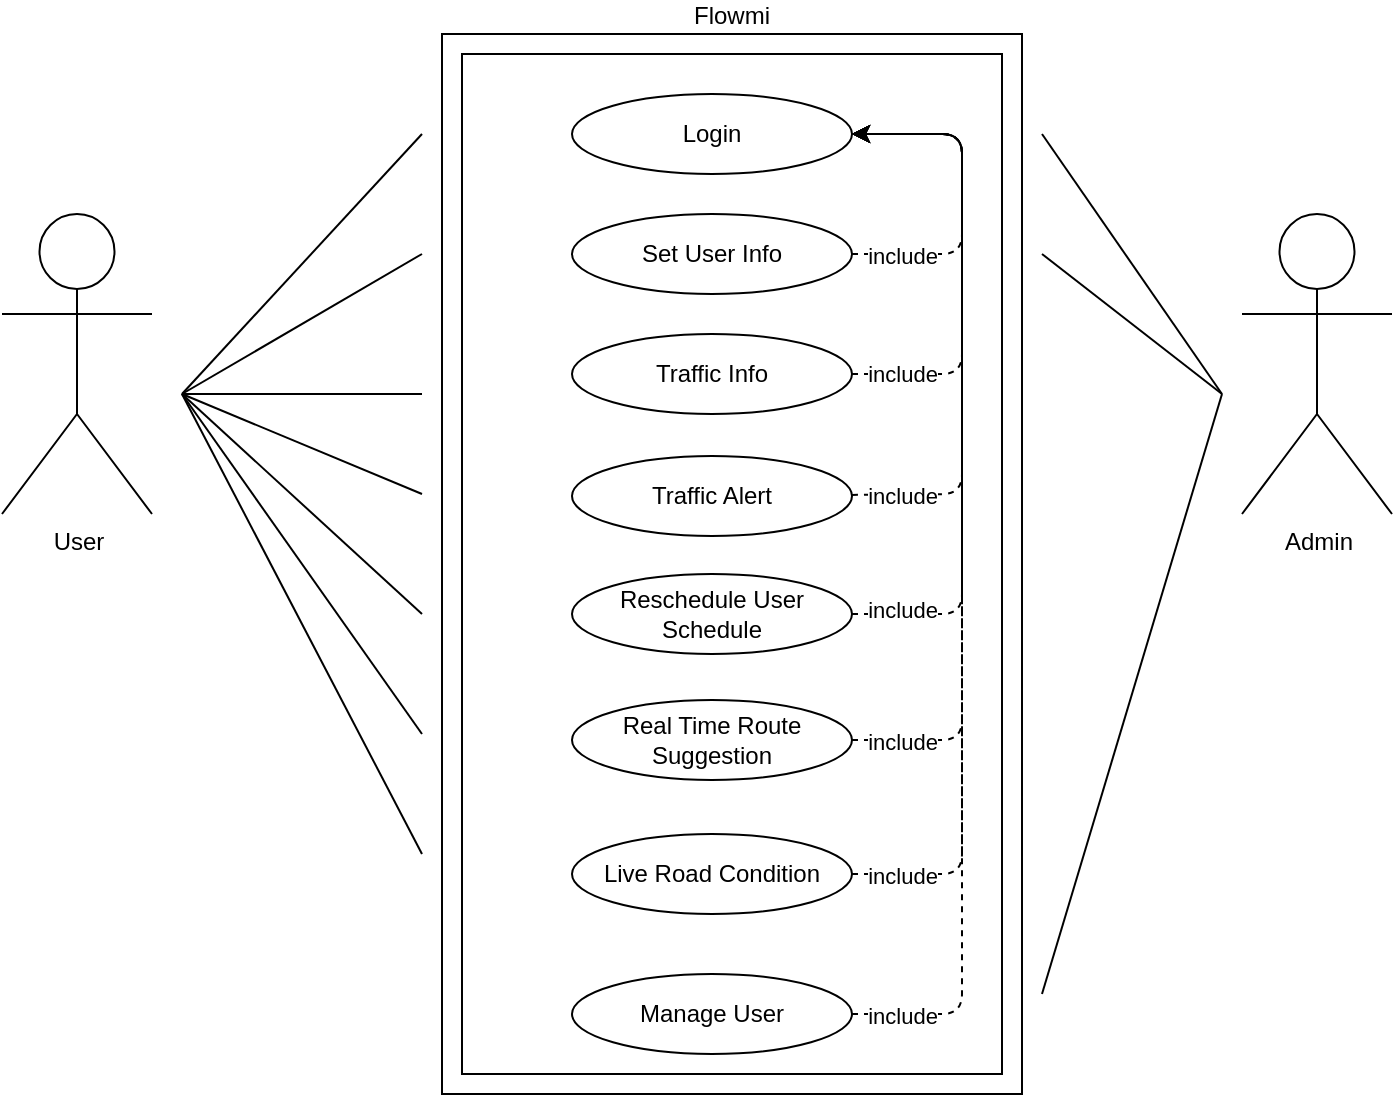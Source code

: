 <mxfile>
    <diagram id="DL5GCDiYjzgGu0tO9dvJ" name="Page-1">
        <mxGraphModel dx="894" dy="467" grid="1" gridSize="10" guides="1" tooltips="1" connect="1" arrows="1" fold="1" page="1" pageScale="1" pageWidth="850" pageHeight="1100" math="0" shadow="0">
            <root>
                <mxCell id="0"/>
                <mxCell id="1" parent="0"/>
                <mxCell id="2" value="User" style="shape=umlActor;verticalLabelPosition=bottom;verticalAlign=top;html=1;" parent="1" vertex="1">
                    <mxGeometry x="110" y="290" width="75" height="150" as="geometry"/>
                </mxCell>
                <mxCell id="3" value="Flowmi" style="verticalLabelPosition=top;verticalAlign=bottom;html=1;shape=mxgraph.basic.frame;dx=10;whiteSpace=wrap;labelPosition=center;align=center;" parent="1" vertex="1">
                    <mxGeometry x="330" y="200" width="290" height="530" as="geometry"/>
                </mxCell>
                <mxCell id="4" value="Login" style="ellipse;whiteSpace=wrap;html=1;" parent="1" vertex="1">
                    <mxGeometry x="395" y="230" width="140" height="40" as="geometry"/>
                </mxCell>
                <mxCell id="5" style="edgeStyle=none;html=1;entryX=1;entryY=0.5;entryDx=0;entryDy=0;dashed=1;" parent="1" source="7" target="4" edge="1">
                    <mxGeometry relative="1" as="geometry">
                        <Array as="points">
                            <mxPoint x="590" y="310"/>
                            <mxPoint x="590" y="250"/>
                        </Array>
                    </mxGeometry>
                </mxCell>
                <mxCell id="6" value="include" style="edgeLabel;html=1;align=center;verticalAlign=middle;resizable=0;points=[];" parent="5" vertex="1" connectable="0">
                    <mxGeometry x="-0.133" relative="1" as="geometry">
                        <mxPoint x="-30" y="19" as="offset"/>
                    </mxGeometry>
                </mxCell>
                <mxCell id="7" value="Set User Info" style="ellipse;whiteSpace=wrap;html=1;" parent="1" vertex="1">
                    <mxGeometry x="395" y="290" width="140" height="40" as="geometry"/>
                </mxCell>
                <mxCell id="8" style="edgeStyle=none;html=1;entryX=1;entryY=0.5;entryDx=0;entryDy=0;dashed=1;" parent="1" source="10" target="4" edge="1">
                    <mxGeometry relative="1" as="geometry">
                        <Array as="points">
                            <mxPoint x="590" y="370"/>
                            <mxPoint x="590" y="310"/>
                            <mxPoint x="590" y="250"/>
                        </Array>
                    </mxGeometry>
                </mxCell>
                <mxCell id="9" value="include" style="edgeLabel;html=1;align=center;verticalAlign=middle;resizable=0;points=[];" parent="8" vertex="1" connectable="0">
                    <mxGeometry x="0.227" y="2" relative="1" as="geometry">
                        <mxPoint x="-28" y="86" as="offset"/>
                    </mxGeometry>
                </mxCell>
                <mxCell id="10" value="Traffic Info" style="ellipse;whiteSpace=wrap;html=1;" parent="1" vertex="1">
                    <mxGeometry x="395" y="350" width="140" height="40" as="geometry"/>
                </mxCell>
                <mxCell id="11" value="Reschedule User Schedule" style="ellipse;whiteSpace=wrap;html=1;" parent="1" vertex="1">
                    <mxGeometry x="395" y="470" width="140" height="40" as="geometry"/>
                </mxCell>
                <mxCell id="12" style="edgeStyle=none;html=1;dashed=1;exitX=1;exitY=0.5;exitDx=0;exitDy=0;" parent="1" source="14" edge="1">
                    <mxGeometry relative="1" as="geometry">
                        <Array as="points">
                            <mxPoint x="590" y="553"/>
                            <mxPoint x="590" y="250"/>
                        </Array>
                        <mxPoint x="535" y="250" as="targetPoint"/>
                    </mxGeometry>
                </mxCell>
                <mxCell id="13" value="include" style="edgeLabel;html=1;align=center;verticalAlign=middle;resizable=0;points=[];" parent="12" vertex="1" connectable="0">
                    <mxGeometry x="0.315" relative="1" as="geometry">
                        <mxPoint x="-30" y="217" as="offset"/>
                    </mxGeometry>
                </mxCell>
                <mxCell id="14" value="Real Time Route Suggestion" style="ellipse;whiteSpace=wrap;html=1;" parent="1" vertex="1">
                    <mxGeometry x="395" y="533" width="140" height="40" as="geometry"/>
                </mxCell>
                <mxCell id="15" value="" style="endArrow=none;startArrow=none;endFill=0;startFill=0;endSize=8;html=1;verticalAlign=bottom;labelBackgroundColor=none;strokeWidth=1;" parent="1" edge="1">
                    <mxGeometry width="160" relative="1" as="geometry">
                        <mxPoint x="200" y="380" as="sourcePoint"/>
                        <mxPoint x="320" y="380" as="targetPoint"/>
                    </mxGeometry>
                </mxCell>
                <mxCell id="16" value="" style="endArrow=none;startArrow=none;endFill=0;startFill=0;endSize=8;html=1;verticalAlign=bottom;labelBackgroundColor=none;strokeWidth=1;" parent="1" edge="1">
                    <mxGeometry width="160" relative="1" as="geometry">
                        <mxPoint x="200" y="380" as="sourcePoint"/>
                        <mxPoint x="320" y="250" as="targetPoint"/>
                    </mxGeometry>
                </mxCell>
                <mxCell id="17" value="" style="endArrow=none;startArrow=none;endFill=0;startFill=0;endSize=8;html=1;verticalAlign=bottom;labelBackgroundColor=none;strokeWidth=1;" parent="1" edge="1">
                    <mxGeometry width="160" relative="1" as="geometry">
                        <mxPoint x="200" y="380" as="sourcePoint"/>
                        <mxPoint x="320" y="310" as="targetPoint"/>
                    </mxGeometry>
                </mxCell>
                <mxCell id="18" value="" style="endArrow=none;startArrow=none;endFill=0;startFill=0;endSize=8;html=1;verticalAlign=bottom;labelBackgroundColor=none;strokeWidth=1;" parent="1" edge="1">
                    <mxGeometry width="160" relative="1" as="geometry">
                        <mxPoint x="200" y="380" as="sourcePoint"/>
                        <mxPoint x="320" y="430" as="targetPoint"/>
                    </mxGeometry>
                </mxCell>
                <mxCell id="19" value="" style="endArrow=none;startArrow=none;endFill=0;startFill=0;endSize=8;html=1;verticalAlign=bottom;labelBackgroundColor=none;strokeWidth=1;" parent="1" edge="1">
                    <mxGeometry width="160" relative="1" as="geometry">
                        <mxPoint x="200" y="380" as="sourcePoint"/>
                        <mxPoint x="320" y="490" as="targetPoint"/>
                    </mxGeometry>
                </mxCell>
                <mxCell id="20" style="edgeStyle=none;html=1;entryX=1;entryY=0.5;entryDx=0;entryDy=0;dashed=1;" parent="1" source="24" target="4" edge="1">
                    <mxGeometry relative="1" as="geometry">
                        <Array as="points">
                            <mxPoint x="590" y="430"/>
                            <mxPoint x="590" y="250"/>
                        </Array>
                    </mxGeometry>
                </mxCell>
                <mxCell id="21" value="include" style="edgeLabel;html=1;align=center;verticalAlign=middle;resizable=0;points=[];" parent="20" vertex="1" connectable="0">
                    <mxGeometry x="0.152" relative="1" as="geometry">
                        <mxPoint x="-30" y="113" as="offset"/>
                    </mxGeometry>
                </mxCell>
                <mxCell id="24" value="Traffic Alert" style="ellipse;whiteSpace=wrap;html=1;" parent="1" vertex="1">
                    <mxGeometry x="395" y="411" width="140" height="40" as="geometry"/>
                </mxCell>
                <mxCell id="25" value="" style="endArrow=none;startArrow=none;endFill=0;startFill=0;endSize=8;html=1;verticalAlign=bottom;labelBackgroundColor=none;strokeWidth=1;" parent="1" edge="1">
                    <mxGeometry width="160" relative="1" as="geometry">
                        <mxPoint x="200" y="380" as="sourcePoint"/>
                        <mxPoint x="320" y="550" as="targetPoint"/>
                    </mxGeometry>
                </mxCell>
                <mxCell id="26" value="Live Road Condition" style="ellipse;whiteSpace=wrap;html=1;" parent="1" vertex="1">
                    <mxGeometry x="395" y="600" width="140" height="40" as="geometry"/>
                </mxCell>
                <mxCell id="27" value="Manage User" style="ellipse;whiteSpace=wrap;html=1;" parent="1" vertex="1">
                    <mxGeometry x="395" y="670" width="140" height="40" as="geometry"/>
                </mxCell>
                <mxCell id="28" style="edgeStyle=none;html=1;entryX=1;entryY=0.5;entryDx=0;entryDy=0;dashed=1;exitX=1;exitY=0.5;exitDx=0;exitDy=0;" parent="1" source="26" target="4" edge="1">
                    <mxGeometry relative="1" as="geometry">
                        <Array as="points">
                            <mxPoint x="590" y="620"/>
                            <mxPoint x="590" y="250"/>
                        </Array>
                        <mxPoint x="544.71" y="561.181" as="sourcePoint"/>
                        <mxPoint x="545" y="441" as="targetPoint"/>
                    </mxGeometry>
                </mxCell>
                <mxCell id="29" value="include" style="edgeLabel;html=1;align=center;verticalAlign=middle;resizable=0;points=[];" parent="28" vertex="1" connectable="0">
                    <mxGeometry x="0.315" relative="1" as="geometry">
                        <mxPoint x="-30" y="261" as="offset"/>
                    </mxGeometry>
                </mxCell>
                <mxCell id="30" style="edgeStyle=none;html=1;dashed=1;exitX=1;exitY=0.5;exitDx=0;exitDy=0;entryX=1;entryY=0.5;entryDx=0;entryDy=0;" parent="1" source="11" target="4" edge="1">
                    <mxGeometry relative="1" as="geometry">
                        <Array as="points">
                            <mxPoint x="590" y="490"/>
                            <mxPoint x="590" y="250"/>
                        </Array>
                        <mxPoint x="545" y="320" as="sourcePoint"/>
                        <mxPoint x="540" y="250" as="targetPoint"/>
                    </mxGeometry>
                </mxCell>
                <mxCell id="31" value="include" style="edgeLabel;html=1;align=center;verticalAlign=middle;resizable=0;points=[];" parent="30" vertex="1" connectable="0">
                    <mxGeometry x="-0.133" relative="1" as="geometry">
                        <mxPoint x="-30" y="94" as="offset"/>
                    </mxGeometry>
                </mxCell>
                <mxCell id="34" style="edgeStyle=none;html=1;entryX=1;entryY=0.5;entryDx=0;entryDy=0;dashed=1;exitX=1;exitY=0.5;exitDx=0;exitDy=0;" parent="1" source="27" target="4" edge="1">
                    <mxGeometry relative="1" as="geometry">
                        <Array as="points">
                            <mxPoint x="590" y="690"/>
                            <mxPoint x="590" y="250"/>
                        </Array>
                        <mxPoint x="545.0" y="630" as="sourcePoint"/>
                        <mxPoint x="545.0" y="260" as="targetPoint"/>
                    </mxGeometry>
                </mxCell>
                <mxCell id="35" value="include" style="edgeLabel;html=1;align=center;verticalAlign=middle;resizable=0;points=[];" parent="34" vertex="1" connectable="0">
                    <mxGeometry x="0.315" relative="1" as="geometry">
                        <mxPoint x="-30" y="307" as="offset"/>
                    </mxGeometry>
                </mxCell>
                <mxCell id="36" value="" style="endArrow=none;startArrow=none;endFill=0;startFill=0;endSize=8;html=1;verticalAlign=bottom;labelBackgroundColor=none;strokeWidth=1;" parent="1" edge="1">
                    <mxGeometry width="160" relative="1" as="geometry">
                        <mxPoint x="200" y="380" as="sourcePoint"/>
                        <mxPoint x="320" y="610" as="targetPoint"/>
                    </mxGeometry>
                </mxCell>
                <mxCell id="37" value="" style="endArrow=none;startArrow=none;endFill=0;startFill=0;endSize=8;html=1;verticalAlign=bottom;labelBackgroundColor=none;strokeWidth=1;" parent="1" edge="1">
                    <mxGeometry width="160" relative="1" as="geometry">
                        <mxPoint x="720" y="380" as="sourcePoint"/>
                        <mxPoint x="630" y="680" as="targetPoint"/>
                    </mxGeometry>
                </mxCell>
                <mxCell id="38" value="Admin" style="shape=umlActor;verticalLabelPosition=bottom;verticalAlign=top;html=1;" vertex="1" parent="1">
                    <mxGeometry x="730" y="290" width="75" height="150" as="geometry"/>
                </mxCell>
                <mxCell id="40" value="" style="endArrow=none;startArrow=none;endFill=0;startFill=0;endSize=8;html=1;verticalAlign=bottom;labelBackgroundColor=none;strokeWidth=1;" edge="1" parent="1">
                    <mxGeometry width="160" relative="1" as="geometry">
                        <mxPoint x="720" y="380" as="sourcePoint"/>
                        <mxPoint x="630" y="250" as="targetPoint"/>
                    </mxGeometry>
                </mxCell>
                <mxCell id="41" value="" style="endArrow=none;startArrow=none;endFill=0;startFill=0;endSize=8;html=1;verticalAlign=bottom;labelBackgroundColor=none;strokeWidth=1;" edge="1" parent="1">
                    <mxGeometry width="160" relative="1" as="geometry">
                        <mxPoint x="720" y="380" as="sourcePoint"/>
                        <mxPoint x="630" y="310" as="targetPoint"/>
                    </mxGeometry>
                </mxCell>
            </root>
        </mxGraphModel>
    </diagram>
</mxfile>